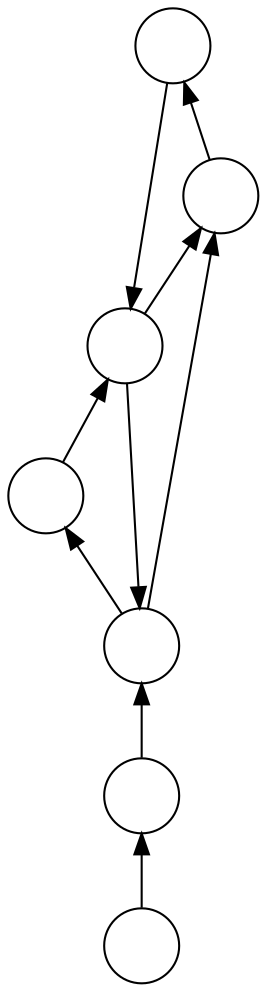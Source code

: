  digraph 4.12 {
 rankdir=LR;
 orientation=landscape;
 size = 10;

a1 [shape=circle, label=""];
a2 [shape=circle, label=""];
a3 [shape=circle, label=""];
a4 [shape=circle, label=""];
a5 [shape=circle, label=""];
a6 [shape=circle, label=""];
a7 [shape=circle, label=""];

a1 -> a2;
a2 -> a3;
a3 -> a4;
a3 -> a7;
a4 -> a5;
a5 -> a3;
a5 -> a7;
a7 -> a6;
a6 -> a5;

 }
